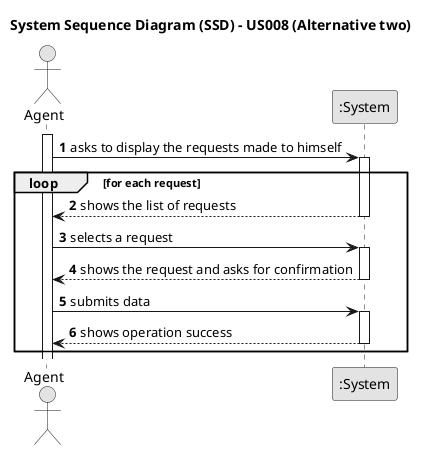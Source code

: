 @startuml
skinparam monochrome true
skinparam packageStyle rectangle
skinparam shadowing false

title System Sequence Diagram (SSD) - US008 (Alternative two)

autonumber

actor "Agent" as Employee
participant ":System" as System

activate Employee

    Employee -> System : asks to display the requests made to himself
    activate System


    loop for each request

        'opt request

        System --> Employee : shows the list of requests
        deactivate System

        Employee -> System : selects a request
        activate System

        System --> Employee : shows the request and asks for confirmation
        deactivate System

        Employee -> System : submits data
        activate System

        System --> Employee : shows operation success
        deactivate System

       'end

    end

@enduml